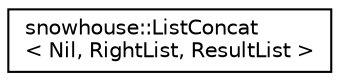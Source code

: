 digraph "Graphical Class Hierarchy"
{
 // INTERACTIVE_SVG=YES
  edge [fontname="Helvetica",fontsize="10",labelfontname="Helvetica",labelfontsize="10"];
  node [fontname="Helvetica",fontsize="10",shape=record];
  rankdir="LR";
  Node0 [label="snowhouse::ListConcat\l\< Nil, RightList, ResultList \>",height=0.2,width=0.4,color="black", fillcolor="white", style="filled",URL="$structsnowhouse_1_1ListConcat_3_01Nil_00_01RightList_00_01ResultList_01_4.html"];
}
